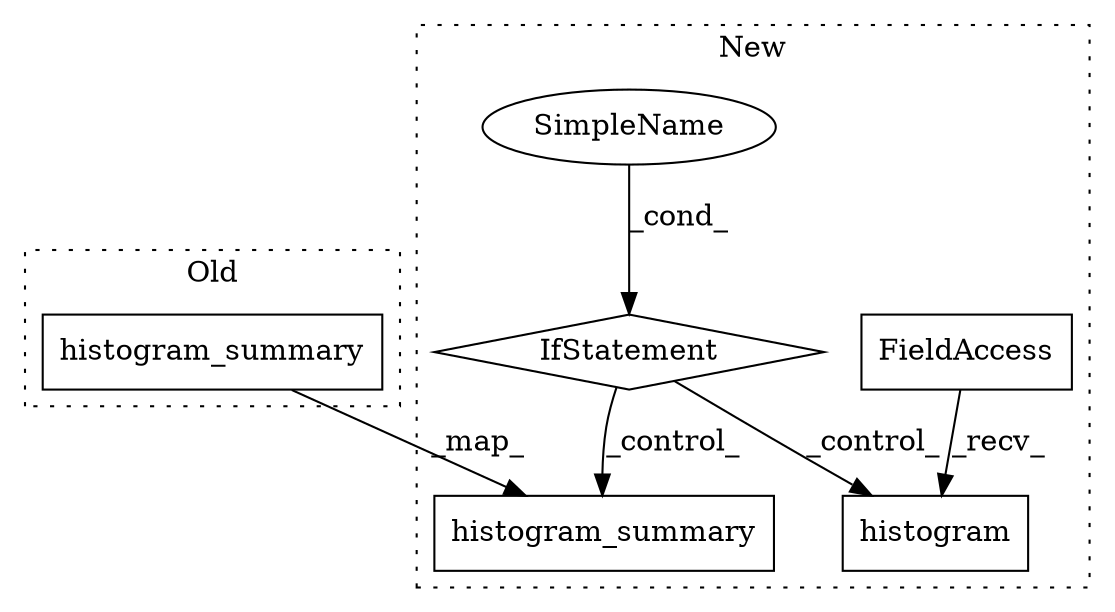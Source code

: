 digraph G {
subgraph cluster0 {
1 [label="histogram_summary" a="32" s="19496,19522" l="18,1" shape="box"];
label = "Old";
style="dotted";
}
subgraph cluster1 {
2 [label="histogram_summary" a="32" s="19690,19716" l="18,1" shape="box"];
3 [label="IfStatement" a="25" s="19618,19667" l="4,2" shape="diamond"];
4 [label="SimpleName" a="42" s="" l="" shape="ellipse"];
5 [label="histogram" a="32" s="19762,19780" l="10,1" shape="box"];
6 [label="FieldAccess" a="22" s="19743" l="18" shape="box"];
label = "New";
style="dotted";
}
1 -> 2 [label="_map_"];
3 -> 2 [label="_control_"];
3 -> 5 [label="_control_"];
4 -> 3 [label="_cond_"];
6 -> 5 [label="_recv_"];
}